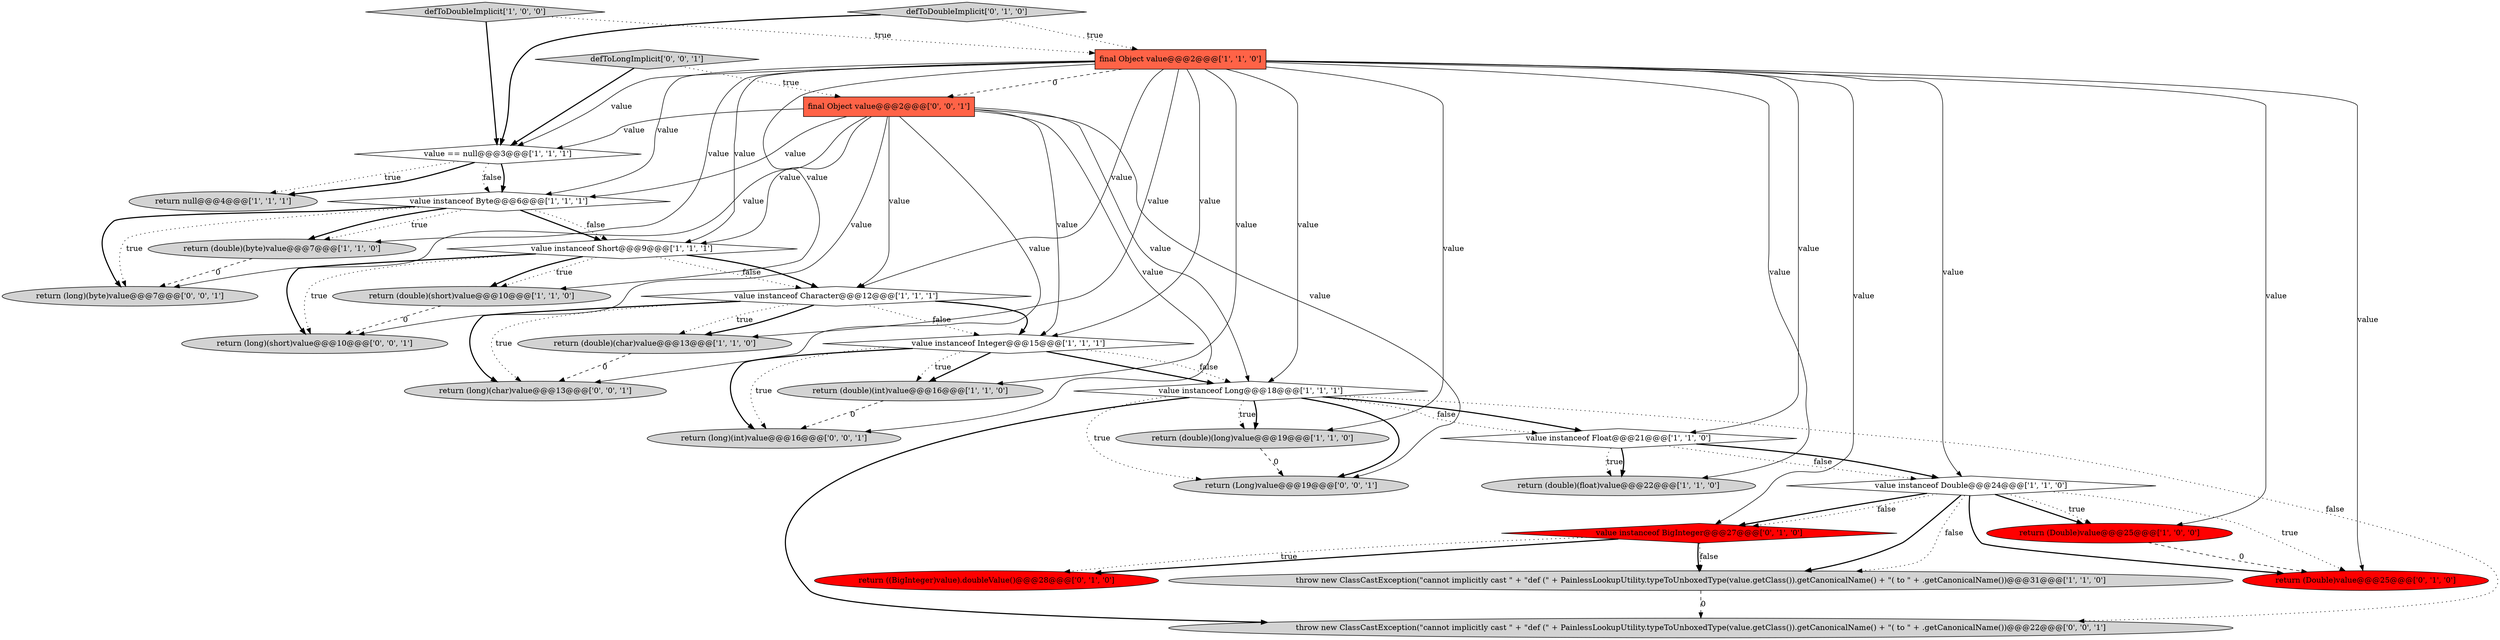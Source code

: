 digraph {
1 [style = filled, label = "return (double)(char)value@@@13@@@['1', '1', '0']", fillcolor = lightgray, shape = ellipse image = "AAA0AAABBB1BBB"];
11 [style = filled, label = "final Object value@@@2@@@['1', '1', '0']", fillcolor = tomato, shape = box image = "AAA0AAABBB1BBB"];
15 [style = filled, label = "defToDoubleImplicit['1', '0', '0']", fillcolor = lightgray, shape = diamond image = "AAA0AAABBB1BBB"];
2 [style = filled, label = "return (double)(int)value@@@16@@@['1', '1', '0']", fillcolor = lightgray, shape = ellipse image = "AAA0AAABBB1BBB"];
18 [style = filled, label = "return (double)(byte)value@@@7@@@['1', '1', '0']", fillcolor = lightgray, shape = ellipse image = "AAA0AAABBB1BBB"];
24 [style = filled, label = "return (long)(short)value@@@10@@@['0', '0', '1']", fillcolor = lightgray, shape = ellipse image = "AAA0AAABBB3BBB"];
25 [style = filled, label = "return (long)(char)value@@@13@@@['0', '0', '1']", fillcolor = lightgray, shape = ellipse image = "AAA0AAABBB3BBB"];
16 [style = filled, label = "value instanceof Byte@@@6@@@['1', '1', '1']", fillcolor = white, shape = diamond image = "AAA0AAABBB1BBB"];
14 [style = filled, label = "value instanceof Character@@@12@@@['1', '1', '1']", fillcolor = white, shape = diamond image = "AAA0AAABBB1BBB"];
8 [style = filled, label = "value instanceof Short@@@9@@@['1', '1', '1']", fillcolor = white, shape = diamond image = "AAA0AAABBB1BBB"];
0 [style = filled, label = "value instanceof Float@@@21@@@['1', '1', '0']", fillcolor = white, shape = diamond image = "AAA0AAABBB1BBB"];
19 [style = filled, label = "return ((BigInteger)value).doubleValue()@@@28@@@['0', '1', '0']", fillcolor = red, shape = ellipse image = "AAA1AAABBB2BBB"];
27 [style = filled, label = "defToLongImplicit['0', '0', '1']", fillcolor = lightgray, shape = diamond image = "AAA0AAABBB3BBB"];
4 [style = filled, label = "value instanceof Double@@@24@@@['1', '1', '0']", fillcolor = white, shape = diamond image = "AAA0AAABBB1BBB"];
5 [style = filled, label = "return (double)(float)value@@@22@@@['1', '1', '0']", fillcolor = lightgray, shape = ellipse image = "AAA0AAABBB1BBB"];
29 [style = filled, label = "return (Long)value@@@19@@@['0', '0', '1']", fillcolor = lightgray, shape = ellipse image = "AAA0AAABBB3BBB"];
26 [style = filled, label = "return (long)(byte)value@@@7@@@['0', '0', '1']", fillcolor = lightgray, shape = ellipse image = "AAA0AAABBB3BBB"];
12 [style = filled, label = "value == null@@@3@@@['1', '1', '1']", fillcolor = white, shape = diamond image = "AAA0AAABBB1BBB"];
30 [style = filled, label = "final Object value@@@2@@@['0', '0', '1']", fillcolor = tomato, shape = box image = "AAA0AAABBB3BBB"];
9 [style = filled, label = "return (double)(long)value@@@19@@@['1', '1', '0']", fillcolor = lightgray, shape = ellipse image = "AAA0AAABBB1BBB"];
17 [style = filled, label = "return (double)(short)value@@@10@@@['1', '1', '0']", fillcolor = lightgray, shape = ellipse image = "AAA0AAABBB1BBB"];
10 [style = filled, label = "return (Double)value@@@25@@@['1', '0', '0']", fillcolor = red, shape = ellipse image = "AAA1AAABBB1BBB"];
23 [style = filled, label = "return (long)(int)value@@@16@@@['0', '0', '1']", fillcolor = lightgray, shape = ellipse image = "AAA0AAABBB3BBB"];
28 [style = filled, label = "throw new ClassCastException(\"cannot implicitly cast \" + \"def (\" + PainlessLookupUtility.typeToUnboxedType(value.getClass()).getCanonicalName() + \"( to \" + .getCanonicalName())@@@22@@@['0', '0', '1']", fillcolor = lightgray, shape = ellipse image = "AAA0AAABBB3BBB"];
6 [style = filled, label = "return null@@@4@@@['1', '1', '1']", fillcolor = lightgray, shape = ellipse image = "AAA0AAABBB1BBB"];
22 [style = filled, label = "defToDoubleImplicit['0', '1', '0']", fillcolor = lightgray, shape = diamond image = "AAA0AAABBB2BBB"];
13 [style = filled, label = "value instanceof Long@@@18@@@['1', '1', '1']", fillcolor = white, shape = diamond image = "AAA0AAABBB1BBB"];
20 [style = filled, label = "value instanceof BigInteger@@@27@@@['0', '1', '0']", fillcolor = red, shape = diamond image = "AAA1AAABBB2BBB"];
3 [style = filled, label = "value instanceof Integer@@@15@@@['1', '1', '1']", fillcolor = white, shape = diamond image = "AAA0AAABBB1BBB"];
21 [style = filled, label = "return (Double)value@@@25@@@['0', '1', '0']", fillcolor = red, shape = ellipse image = "AAA1AAABBB2BBB"];
7 [style = filled, label = "throw new ClassCastException(\"cannot implicitly cast \" + \"def (\" + PainlessLookupUtility.typeToUnboxedType(value.getClass()).getCanonicalName() + \"( to \" + .getCanonicalName())@@@31@@@['1', '1', '0']", fillcolor = lightgray, shape = ellipse image = "AAA0AAABBB1BBB"];
14->3 [style = bold, label=""];
11->1 [style = solid, label="value"];
14->25 [style = bold, label=""];
0->5 [style = dotted, label="true"];
11->2 [style = solid, label="value"];
17->24 [style = dashed, label="0"];
30->25 [style = solid, label="value"];
11->10 [style = solid, label="value"];
20->7 [style = dotted, label="false"];
11->20 [style = solid, label="value"];
30->8 [style = solid, label="value"];
11->4 [style = solid, label="value"];
11->21 [style = solid, label="value"];
1->25 [style = dashed, label="0"];
30->13 [style = solid, label="value"];
30->26 [style = solid, label="value"];
13->9 [style = dotted, label="true"];
4->7 [style = dotted, label="false"];
11->14 [style = solid, label="value"];
27->12 [style = bold, label=""];
8->14 [style = dotted, label="false"];
8->17 [style = dotted, label="true"];
16->26 [style = bold, label=""];
4->21 [style = bold, label=""];
11->17 [style = solid, label="value"];
13->28 [style = dotted, label="false"];
11->13 [style = solid, label="value"];
8->17 [style = bold, label=""];
3->23 [style = bold, label=""];
30->14 [style = solid, label="value"];
3->2 [style = bold, label=""];
12->6 [style = dotted, label="true"];
11->0 [style = solid, label="value"];
13->29 [style = dotted, label="true"];
14->25 [style = dotted, label="true"];
15->12 [style = bold, label=""];
11->12 [style = solid, label="value"];
14->1 [style = dotted, label="true"];
20->7 [style = bold, label=""];
20->19 [style = bold, label=""];
13->0 [style = bold, label=""];
3->23 [style = dotted, label="true"];
8->24 [style = bold, label=""];
16->18 [style = dotted, label="true"];
2->23 [style = dashed, label="0"];
4->10 [style = bold, label=""];
11->5 [style = solid, label="value"];
16->18 [style = bold, label=""];
16->8 [style = bold, label=""];
4->10 [style = dotted, label="true"];
0->4 [style = dotted, label="false"];
8->14 [style = bold, label=""];
8->24 [style = dotted, label="true"];
4->7 [style = bold, label=""];
30->16 [style = solid, label="value"];
13->0 [style = dotted, label="false"];
4->21 [style = dotted, label="true"];
11->9 [style = solid, label="value"];
7->28 [style = dashed, label="0"];
30->29 [style = solid, label="value"];
11->18 [style = solid, label="value"];
15->11 [style = dotted, label="true"];
4->20 [style = bold, label=""];
20->19 [style = dotted, label="true"];
13->9 [style = bold, label=""];
16->8 [style = dotted, label="false"];
3->13 [style = dotted, label="false"];
0->5 [style = bold, label=""];
10->21 [style = dashed, label="0"];
11->3 [style = solid, label="value"];
22->11 [style = dotted, label="true"];
12->16 [style = bold, label=""];
12->6 [style = bold, label=""];
30->12 [style = solid, label="value"];
30->3 [style = solid, label="value"];
14->1 [style = bold, label=""];
14->3 [style = dotted, label="false"];
16->26 [style = dotted, label="true"];
12->16 [style = dotted, label="false"];
27->30 [style = dotted, label="true"];
13->29 [style = bold, label=""];
11->8 [style = solid, label="value"];
30->24 [style = solid, label="value"];
9->29 [style = dashed, label="0"];
11->16 [style = solid, label="value"];
0->4 [style = bold, label=""];
22->12 [style = bold, label=""];
4->20 [style = dotted, label="false"];
3->13 [style = bold, label=""];
11->30 [style = dashed, label="0"];
30->23 [style = solid, label="value"];
18->26 [style = dashed, label="0"];
3->2 [style = dotted, label="true"];
13->28 [style = bold, label=""];
}
